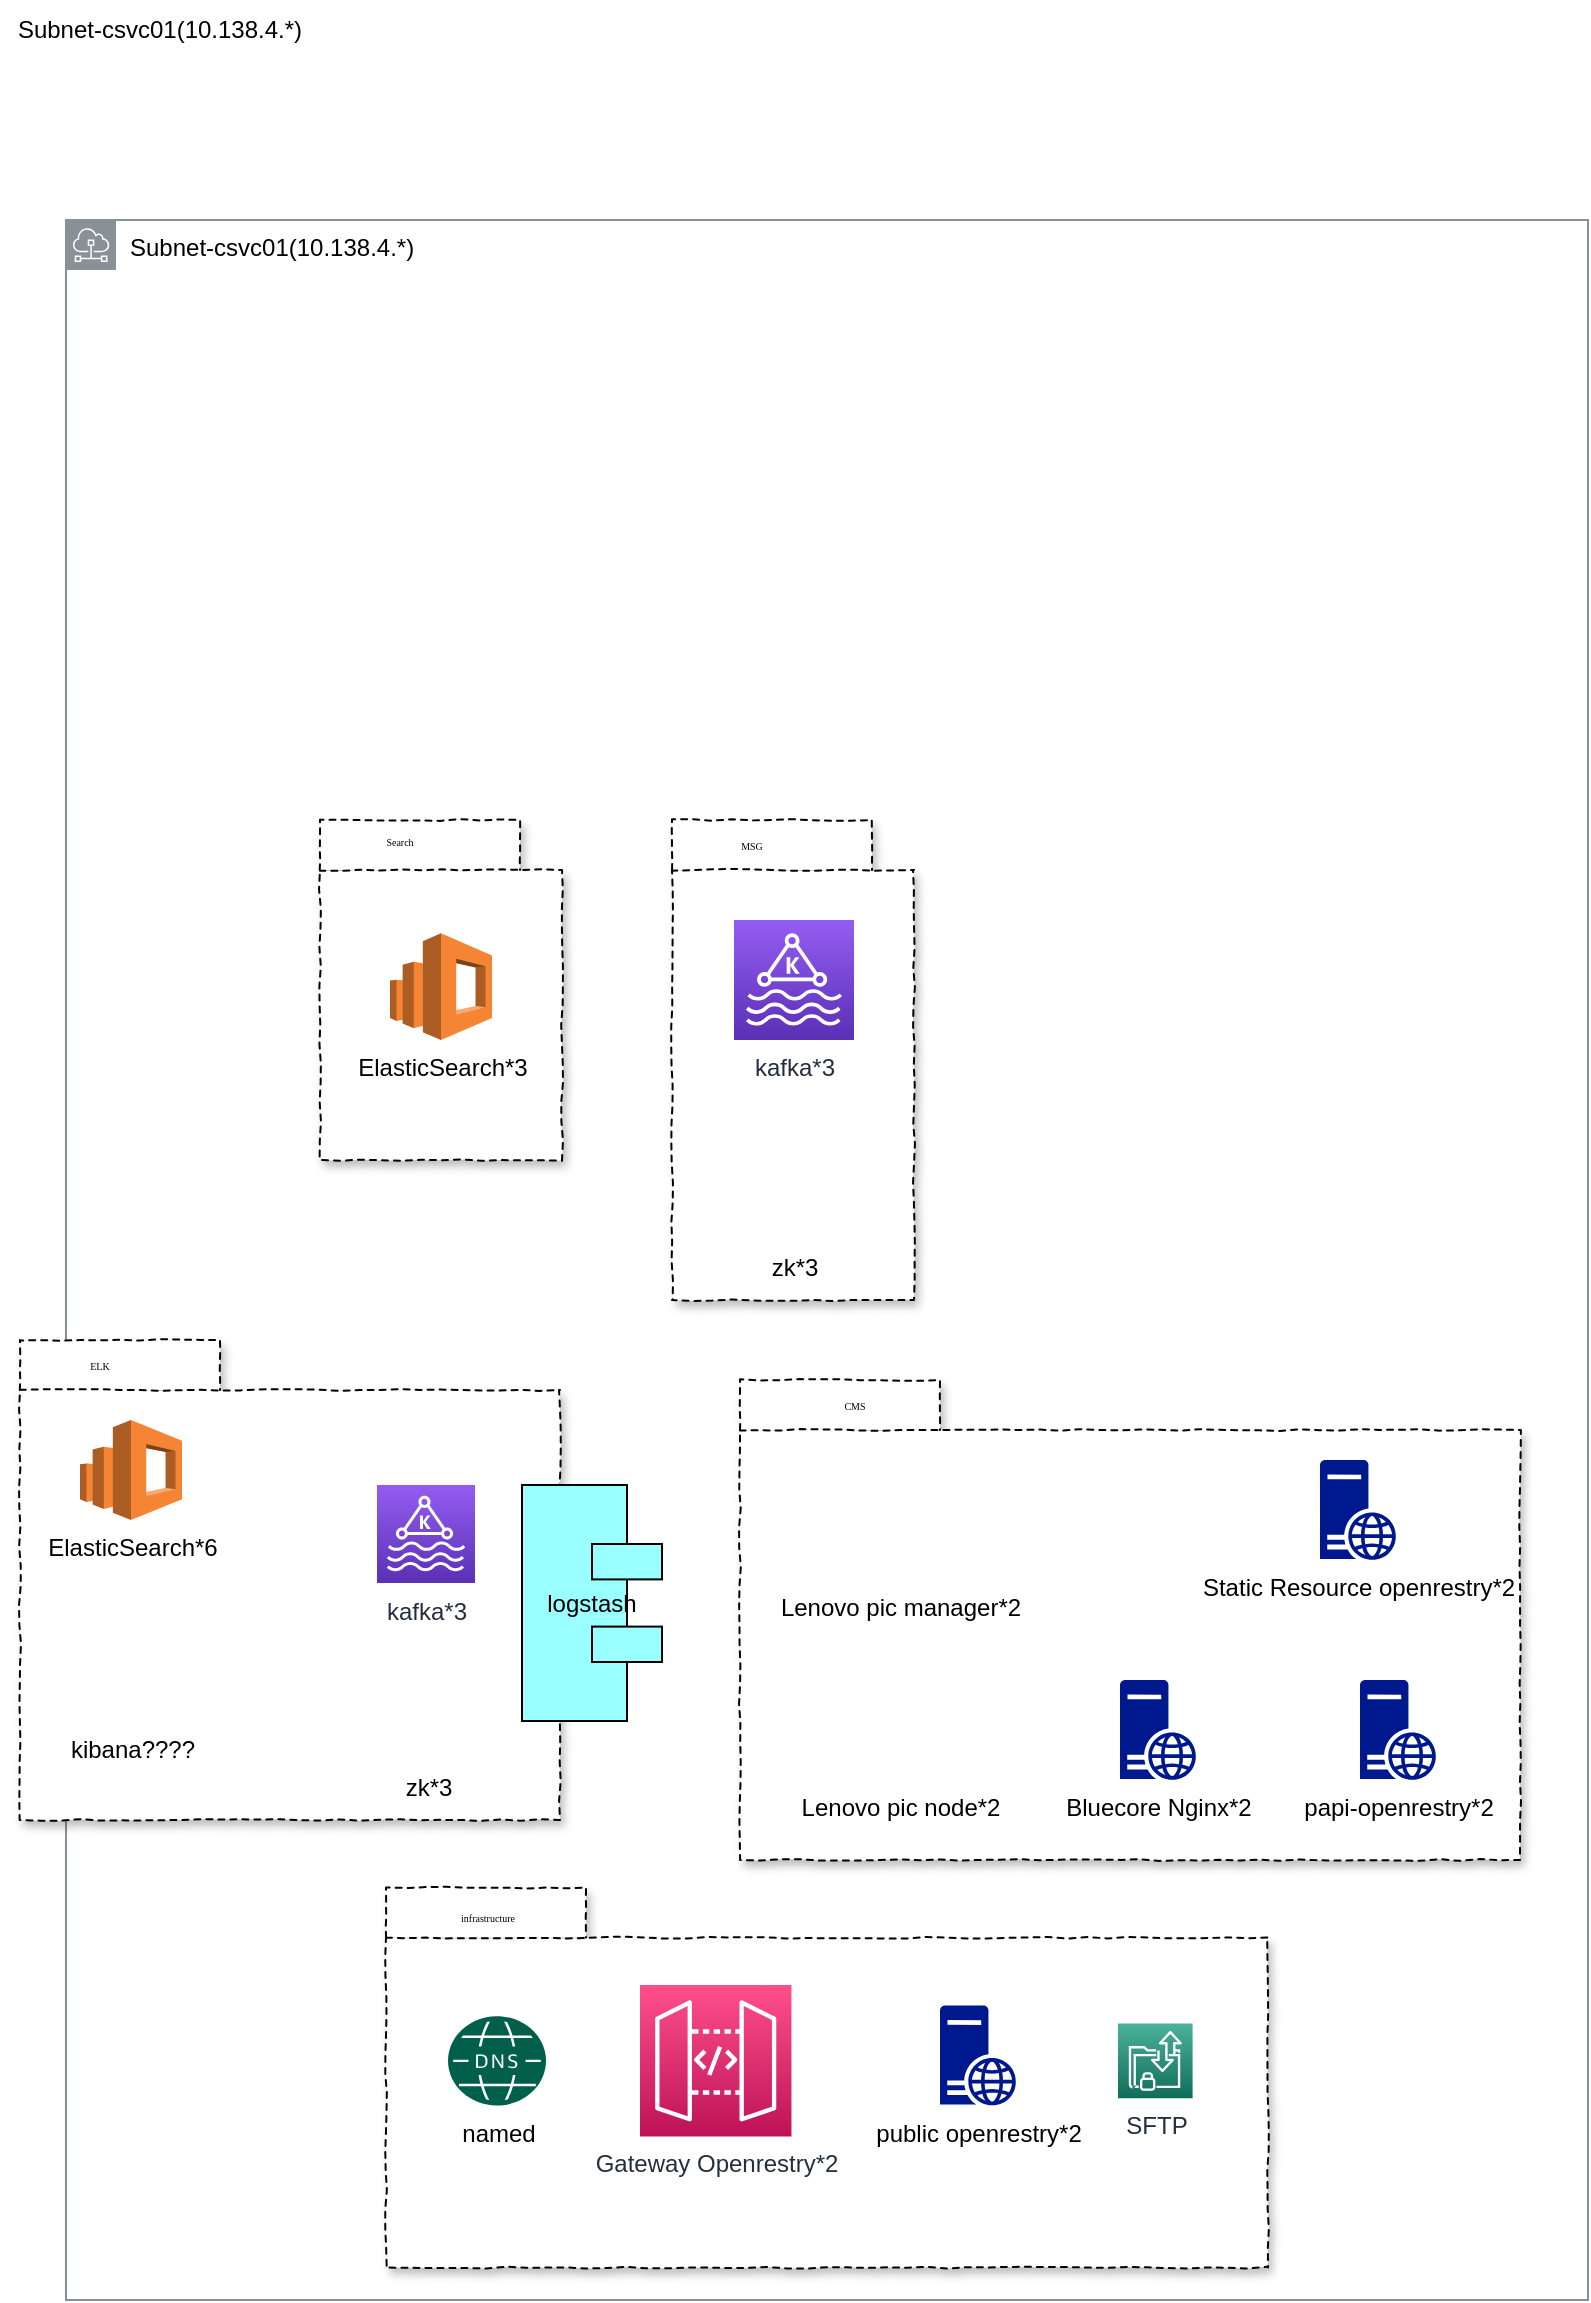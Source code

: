 <mxfile version="20.2.8" type="github">
  <diagram id="SoZa_4AcdHNvvdQ_9TMP" name="第 1 页">
    <mxGraphModel dx="1237" dy="690" grid="1" gridSize="10" guides="1" tooltips="1" connect="1" arrows="1" fold="1" page="1" pageScale="1" pageWidth="827" pageHeight="1169" math="0" shadow="0">
      <root>
        <mxCell id="0" />
        <mxCell id="1" parent="0" />
        <mxCell id="784cbDrwxi_V3fQU1oRy-50" value="&lt;span style=&quot;color: rgb(0, 0, 0); text-align: center;&quot;&gt;Subnet-csvc01(10.138.4.*)&lt;/span&gt;" style="sketch=0;outlineConnect=0;gradientColor=none;html=1;whiteSpace=wrap;fontSize=12;fontStyle=0;shape=mxgraph.aws4.group;grIcon=mxgraph.aws4.group_subnet;strokeColor=#879196;fillColor=none;verticalAlign=top;align=left;spacingLeft=30;fontColor=#879196;dashed=0;" vertex="1" parent="1">
          <mxGeometry x="33" y="110" width="761" height="1040" as="geometry" />
        </mxCell>
        <mxCell id="784cbDrwxi_V3fQU1oRy-1" value="Subnet-csvc01(10.138.4.*)" style="text;html=1;strokeColor=none;fillColor=none;align=center;verticalAlign=middle;whiteSpace=wrap;rounded=0;" vertex="1" parent="1">
          <mxGeometry width="160" height="30" as="geometry" />
        </mxCell>
        <mxCell id="784cbDrwxi_V3fQU1oRy-2" value="" style="group" vertex="1" connectable="0" parent="1">
          <mxGeometry x="193" y="943.8" width="441" height="190" as="geometry" />
        </mxCell>
        <mxCell id="784cbDrwxi_V3fQU1oRy-3" value="" style="shape=folder;spacingTop=10;tabWidth=100;tabHeight=25;tabPosition=left;dashed=1;enumerate=0;comic=1;jiggle=1;treeMoving=0;treeFolding=0;deletable=1;rotatable=0;noLabel=0;shadow=1;sketch=0;" vertex="1" parent="784cbDrwxi_V3fQU1oRy-2">
          <mxGeometry width="441" height="190" as="geometry" />
        </mxCell>
        <mxCell id="784cbDrwxi_V3fQU1oRy-4" value="infrastructure" style="text;html=1;strokeColor=none;fillColor=none;align=center;verticalAlign=middle;whiteSpace=wrap;rounded=0;shadow=1;comic=1;sketch=0;jiggle=1;fontFamily=Verdana;fontSize=5;" vertex="1" parent="784cbDrwxi_V3fQU1oRy-2">
          <mxGeometry x="16.643" y="-3.8" width="67.714" height="38" as="geometry" />
        </mxCell>
        <mxCell id="784cbDrwxi_V3fQU1oRy-7" value="Gateway Openrestry*2" style="sketch=0;points=[[0,0,0],[0.25,0,0],[0.5,0,0],[0.75,0,0],[1,0,0],[0,1,0],[0.25,1,0],[0.5,1,0],[0.75,1,0],[1,1,0],[0,0.25,0],[0,0.5,0],[0,0.75,0],[1,0.25,0],[1,0.5,0],[1,0.75,0]];outlineConnect=0;fontColor=#232F3E;gradientColor=#FF4F8B;gradientDirection=north;fillColor=#BC1356;strokeColor=#ffffff;dashed=0;verticalLabelPosition=bottom;verticalAlign=top;align=center;html=1;fontSize=12;fontStyle=0;aspect=fixed;shape=mxgraph.aws4.resourceIcon;resIcon=mxgraph.aws4.api_gateway;" vertex="1" parent="784cbDrwxi_V3fQU1oRy-2">
          <mxGeometry x="127" y="48.76" width="75.73" height="75.73" as="geometry" />
        </mxCell>
        <mxCell id="784cbDrwxi_V3fQU1oRy-8" value="named" style="sketch=0;pointerEvents=1;shadow=0;dashed=0;html=1;strokeColor=none;fillColor=#005F4B;labelPosition=center;verticalLabelPosition=bottom;verticalAlign=top;align=center;outlineConnect=0;shape=mxgraph.veeam2.dns;" vertex="1" parent="784cbDrwxi_V3fQU1oRy-2">
          <mxGeometry x="31" y="64.27" width="49" height="44.71" as="geometry" />
        </mxCell>
        <mxCell id="784cbDrwxi_V3fQU1oRy-9" value="SFTP" style="sketch=0;points=[[0,0,0],[0.25,0,0],[0.5,0,0],[0.75,0,0],[1,0,0],[0,1,0],[0.25,1,0],[0.5,1,0],[0.75,1,0],[1,1,0],[0,0.25,0],[0,0.5,0],[0,0.75,0],[1,0.25,0],[1,0.5,0],[1,0.75,0]];outlineConnect=0;fontColor=#232F3E;gradientColor=#4AB29A;gradientDirection=north;fillColor=#116D5B;strokeColor=#ffffff;dashed=0;verticalLabelPosition=bottom;verticalAlign=top;align=center;html=1;fontSize=12;fontStyle=0;aspect=fixed;shape=mxgraph.aws4.resourceIcon;resIcon=mxgraph.aws4.transfer_for_sftp;" vertex="1" parent="784cbDrwxi_V3fQU1oRy-2">
          <mxGeometry x="365.997" y="67.97" width="37.309" height="37.309" as="geometry" />
        </mxCell>
        <mxCell id="784cbDrwxi_V3fQU1oRy-31" value="public openrestry*2" style="sketch=0;aspect=fixed;pointerEvents=1;shadow=0;dashed=0;html=1;strokeColor=none;labelPosition=center;verticalLabelPosition=bottom;verticalAlign=top;align=center;fillColor=#00188D;shape=mxgraph.mscae.enterprise.web_server" vertex="1" parent="784cbDrwxi_V3fQU1oRy-2">
          <mxGeometry x="277" y="58.98" width="38" height="50" as="geometry" />
        </mxCell>
        <mxCell id="784cbDrwxi_V3fQU1oRy-12" value="" style="group" vertex="1" connectable="0" parent="1">
          <mxGeometry x="10" y="670" width="307" height="281" as="geometry" />
        </mxCell>
        <mxCell id="784cbDrwxi_V3fQU1oRy-13" value="" style="shape=folder;spacingTop=10;tabWidth=100;tabHeight=25;tabPosition=left;dashed=1;enumerate=0;comic=1;jiggle=1;treeMoving=0;treeFolding=0;deletable=1;rotatable=0;noLabel=0;shadow=1;sketch=0;" vertex="1" parent="784cbDrwxi_V3fQU1oRy-12">
          <mxGeometry width="270" height="240" as="geometry" />
        </mxCell>
        <mxCell id="784cbDrwxi_V3fQU1oRy-14" value="ELK" style="text;html=1;strokeColor=none;fillColor=none;align=center;verticalAlign=middle;whiteSpace=wrap;rounded=0;shadow=1;comic=1;sketch=0;jiggle=1;fontFamily=Verdana;fontSize=5;" vertex="1" parent="784cbDrwxi_V3fQU1oRy-12">
          <mxGeometry x="10" y="3" width="60" height="20" as="geometry" />
        </mxCell>
        <mxCell id="784cbDrwxi_V3fQU1oRy-18" value="ElasticSearch*6" style="outlineConnect=0;dashed=0;verticalLabelPosition=bottom;verticalAlign=top;align=center;html=1;shape=mxgraph.aws3.elasticsearch_service;fillColor=#F58534;gradientColor=none;" vertex="1" parent="784cbDrwxi_V3fQU1oRy-12">
          <mxGeometry x="30" y="40" width="51" height="50" as="geometry" />
        </mxCell>
        <mxCell id="784cbDrwxi_V3fQU1oRy-37" value="kibana????" style="shape=image;html=1;verticalAlign=top;verticalLabelPosition=bottom;labelBackgroundColor=#ffffff;imageAspect=0;aspect=fixed;image=https://cdn2.iconfinder.com/data/icons/whcompare-servers-web-hosting/50/staging-site-128.png" vertex="1" parent="784cbDrwxi_V3fQU1oRy-12">
          <mxGeometry x="31" y="140.5" width="50" height="50" as="geometry" />
        </mxCell>
        <mxCell id="784cbDrwxi_V3fQU1oRy-38" value="kafka*3" style="sketch=0;points=[[0,0,0],[0.25,0,0],[0.5,0,0],[0.75,0,0],[1,0,0],[0,1,0],[0.25,1,0],[0.5,1,0],[0.75,1,0],[1,1,0],[0,0.25,0],[0,0.5,0],[0,0.75,0],[1,0.25,0],[1,0.5,0],[1,0.75,0]];outlineConnect=0;fontColor=#232F3E;gradientColor=#945DF2;gradientDirection=north;fillColor=#5A30B5;strokeColor=#ffffff;dashed=0;verticalLabelPosition=bottom;verticalAlign=top;align=center;html=1;fontSize=12;fontStyle=0;aspect=fixed;shape=mxgraph.aws4.resourceIcon;resIcon=mxgraph.aws4.managed_streaming_for_kafka;" vertex="1" parent="784cbDrwxi_V3fQU1oRy-12">
          <mxGeometry x="178.5" y="72.5" width="49" height="49" as="geometry" />
        </mxCell>
        <mxCell id="784cbDrwxi_V3fQU1oRy-40" value="zk*3" style="shape=image;html=1;verticalAlign=top;verticalLabelPosition=bottom;labelBackgroundColor=#ffffff;imageAspect=0;aspect=fixed;image=https://cdn0.iconfinder.com/data/icons/construction-2-21/512/construction-industry-building-13-128.png" vertex="1" parent="784cbDrwxi_V3fQU1oRy-12">
          <mxGeometry x="178.5" y="160" width="50" height="50" as="geometry" />
        </mxCell>
        <mxCell id="784cbDrwxi_V3fQU1oRy-41" value="logstash" style="html=1;outlineConnect=0;whiteSpace=wrap;fillColor=#99ffff;shape=mxgraph.archimate3.component;direction=west;" vertex="1" parent="784cbDrwxi_V3fQU1oRy-12">
          <mxGeometry x="251" y="72.5" width="70" height="118" as="geometry" />
        </mxCell>
        <mxCell id="784cbDrwxi_V3fQU1oRy-15" value="" style="group" vertex="1" connectable="0" parent="1">
          <mxGeometry x="370" y="690" width="390" height="240" as="geometry" />
        </mxCell>
        <mxCell id="784cbDrwxi_V3fQU1oRy-16" value="" style="shape=folder;spacingTop=10;tabWidth=100;tabHeight=25;tabPosition=left;dashed=1;enumerate=0;comic=1;jiggle=1;treeMoving=0;treeFolding=0;deletable=1;rotatable=0;noLabel=0;shadow=1;sketch=0;" vertex="1" parent="784cbDrwxi_V3fQU1oRy-15">
          <mxGeometry width="390" height="240" as="geometry" />
        </mxCell>
        <mxCell id="784cbDrwxi_V3fQU1oRy-17" value="CMS" style="text;html=1;strokeColor=none;fillColor=none;align=center;verticalAlign=middle;whiteSpace=wrap;rounded=0;shadow=1;comic=1;sketch=0;jiggle=1;fontFamily=Verdana;fontSize=5;" vertex="1" parent="784cbDrwxi_V3fQU1oRy-15">
          <mxGeometry x="14.444" y="3" width="86.667" height="20" as="geometry" />
        </mxCell>
        <mxCell id="784cbDrwxi_V3fQU1oRy-19" value="Lenovo pic manager*2" style="shape=image;html=1;verticalAlign=top;verticalLabelPosition=bottom;labelBackgroundColor=#ffffff;imageAspect=0;aspect=fixed;image=https://cdn4.iconfinder.com/data/icons/multimedia-flat-19/32/Photo-128.png" vertex="1" parent="784cbDrwxi_V3fQU1oRy-15">
          <mxGeometry x="50.003" y="40" width="60" height="60" as="geometry" />
        </mxCell>
        <mxCell id="784cbDrwxi_V3fQU1oRy-33" value="&lt;span style=&quot;background-color: rgb(255, 255, 255);&quot;&gt;papi-openrestry*2&lt;/span&gt;" style="sketch=0;aspect=fixed;pointerEvents=1;shadow=0;dashed=0;html=1;strokeColor=none;labelPosition=center;verticalLabelPosition=bottom;verticalAlign=top;align=center;fillColor=#00188D;shape=mxgraph.mscae.enterprise.web_server" vertex="1" parent="784cbDrwxi_V3fQU1oRy-15">
          <mxGeometry x="310" y="150" width="38" height="50" as="geometry" />
        </mxCell>
        <mxCell id="784cbDrwxi_V3fQU1oRy-25" value="Static Resource openrestry*2" style="sketch=0;aspect=fixed;pointerEvents=1;shadow=0;dashed=0;html=1;strokeColor=none;labelPosition=center;verticalLabelPosition=bottom;verticalAlign=top;align=center;fillColor=#00188D;shape=mxgraph.mscae.enterprise.web_server" vertex="1" parent="784cbDrwxi_V3fQU1oRy-15">
          <mxGeometry x="289.996" y="40" width="38" height="50" as="geometry" />
        </mxCell>
        <mxCell id="784cbDrwxi_V3fQU1oRy-24" value="Bluecore Nginx*2" style="sketch=0;aspect=fixed;pointerEvents=1;shadow=0;dashed=0;html=1;strokeColor=none;labelPosition=center;verticalLabelPosition=bottom;verticalAlign=top;align=center;fillColor=#00188D;shape=mxgraph.mscae.enterprise.web_server" vertex="1" parent="784cbDrwxi_V3fQU1oRy-15">
          <mxGeometry x="190" y="150" width="38" height="50" as="geometry" />
        </mxCell>
        <mxCell id="784cbDrwxi_V3fQU1oRy-65" value="Lenovo pic&amp;nbsp;node*2" style="shape=image;html=1;verticalAlign=top;verticalLabelPosition=bottom;labelBackgroundColor=#ffffff;imageAspect=0;aspect=fixed;image=https://cdn4.iconfinder.com/data/icons/multimedia-flat-19/32/Photo-128.png" vertex="1" parent="784cbDrwxi_V3fQU1oRy-15">
          <mxGeometry x="50.003" y="140" width="60" height="60" as="geometry" />
        </mxCell>
        <mxCell id="784cbDrwxi_V3fQU1oRy-49" value="" style="group" vertex="1" connectable="0" parent="1">
          <mxGeometry x="336" y="410" width="121" height="240" as="geometry" />
        </mxCell>
        <mxCell id="784cbDrwxi_V3fQU1oRy-42" value="" style="shape=folder;spacingTop=10;tabWidth=100;tabHeight=25;tabPosition=left;dashed=1;enumerate=0;comic=1;jiggle=1;treeMoving=0;treeFolding=0;deletable=1;rotatable=0;noLabel=0;shadow=1;sketch=0;" vertex="1" parent="784cbDrwxi_V3fQU1oRy-49">
          <mxGeometry width="121" height="240" as="geometry" />
        </mxCell>
        <mxCell id="784cbDrwxi_V3fQU1oRy-43" value="MSG" style="text;html=1;strokeColor=none;fillColor=none;align=center;verticalAlign=middle;whiteSpace=wrap;rounded=0;shadow=1;comic=1;sketch=0;jiggle=1;fontFamily=Verdana;fontSize=5;" vertex="1" parent="784cbDrwxi_V3fQU1oRy-49">
          <mxGeometry x="10" y="3" width="60" height="20" as="geometry" />
        </mxCell>
        <mxCell id="784cbDrwxi_V3fQU1oRy-46" value="kafka*3" style="sketch=0;points=[[0,0,0],[0.25,0,0],[0.5,0,0],[0.75,0,0],[1,0,0],[0,1,0],[0.25,1,0],[0.5,1,0],[0.75,1,0],[1,1,0],[0,0.25,0],[0,0.5,0],[0,0.75,0],[1,0.25,0],[1,0.5,0],[1,0.75,0]];outlineConnect=0;fontColor=#232F3E;gradientColor=#945DF2;gradientDirection=north;fillColor=#5A30B5;strokeColor=#ffffff;dashed=0;verticalLabelPosition=bottom;verticalAlign=top;align=center;html=1;fontSize=12;fontStyle=0;aspect=fixed;shape=mxgraph.aws4.resourceIcon;resIcon=mxgraph.aws4.managed_streaming_for_kafka;" vertex="1" parent="784cbDrwxi_V3fQU1oRy-49">
          <mxGeometry x="31" y="50" width="60" height="60" as="geometry" />
        </mxCell>
        <mxCell id="784cbDrwxi_V3fQU1oRy-47" value="zk*3" style="shape=image;html=1;verticalAlign=top;verticalLabelPosition=bottom;labelBackgroundColor=#ffffff;imageAspect=0;aspect=fixed;image=https://cdn0.iconfinder.com/data/icons/construction-2-21/512/construction-industry-building-13-128.png" vertex="1" parent="784cbDrwxi_V3fQU1oRy-49">
          <mxGeometry x="31" y="150" width="60" height="60" as="geometry" />
        </mxCell>
        <mxCell id="784cbDrwxi_V3fQU1oRy-51" value="" style="group" vertex="1" connectable="0" parent="1">
          <mxGeometry x="160" y="410" width="121" height="170" as="geometry" />
        </mxCell>
        <mxCell id="784cbDrwxi_V3fQU1oRy-52" value="" style="shape=folder;spacingTop=10;tabWidth=100;tabHeight=25;tabPosition=left;dashed=1;enumerate=0;comic=1;jiggle=1;treeMoving=0;treeFolding=0;deletable=1;rotatable=0;noLabel=0;shadow=1;sketch=0;" vertex="1" parent="784cbDrwxi_V3fQU1oRy-51">
          <mxGeometry width="121" height="170" as="geometry" />
        </mxCell>
        <mxCell id="784cbDrwxi_V3fQU1oRy-53" value="Search" style="text;html=1;strokeColor=none;fillColor=none;align=center;verticalAlign=middle;whiteSpace=wrap;rounded=0;shadow=1;comic=1;sketch=0;jiggle=1;fontFamily=Verdana;fontSize=5;" vertex="1" parent="784cbDrwxi_V3fQU1oRy-51">
          <mxGeometry x="10" y="2.13" width="60" height="17.88" as="geometry" />
        </mxCell>
        <mxCell id="784cbDrwxi_V3fQU1oRy-56" value="ElasticSearch*3" style="outlineConnect=0;dashed=0;verticalLabelPosition=bottom;verticalAlign=top;align=center;html=1;shape=mxgraph.aws3.elasticsearch_service;fillColor=#F58534;gradientColor=none;" vertex="1" parent="784cbDrwxi_V3fQU1oRy-51">
          <mxGeometry x="35" y="56.67" width="51" height="53.33" as="geometry" />
        </mxCell>
      </root>
    </mxGraphModel>
  </diagram>
</mxfile>
